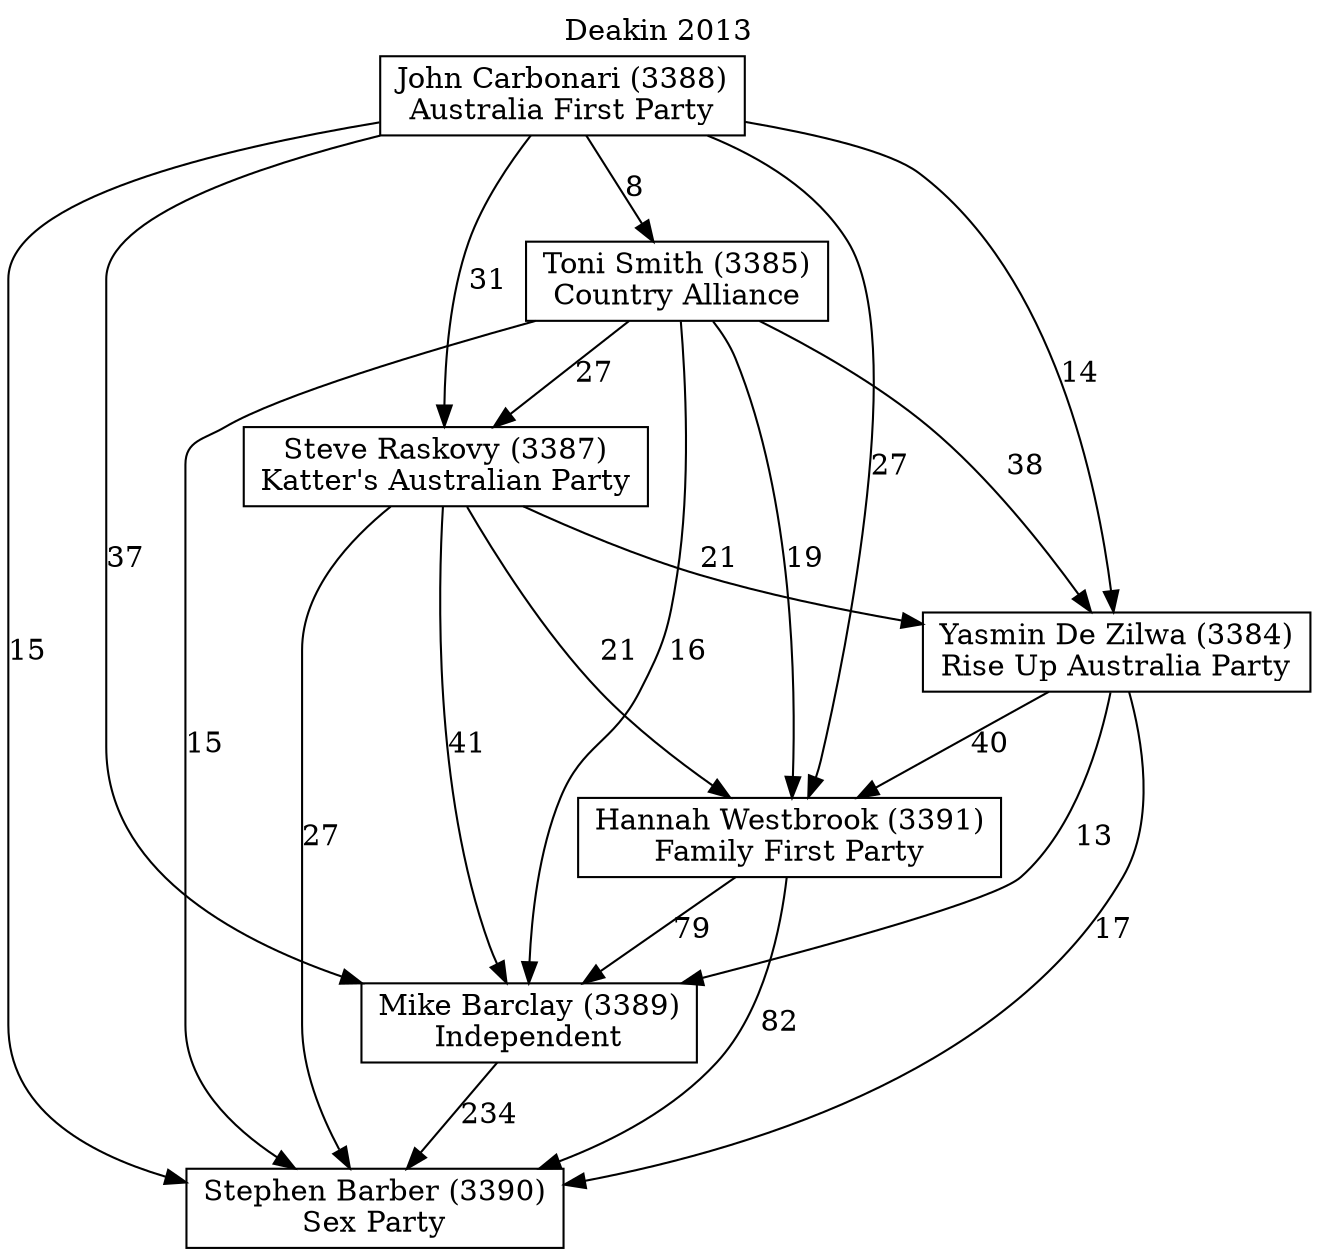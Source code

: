 // House preference flow
digraph "Stephen Barber (3390)_Deakin_2013" {
	graph [label="Deakin 2013" labelloc=t mclimit=10]
	node [shape=box]
	"Stephen Barber (3390)" [label="Stephen Barber (3390)
Sex Party"]
	"Mike Barclay (3389)" [label="Mike Barclay (3389)
Independent"]
	"Hannah Westbrook (3391)" [label="Hannah Westbrook (3391)
Family First Party"]
	"Yasmin De Zilwa (3384)" [label="Yasmin De Zilwa (3384)
Rise Up Australia Party"]
	"Steve Raskovy (3387)" [label="Steve Raskovy (3387)
Katter's Australian Party"]
	"Toni Smith (3385)" [label="Toni Smith (3385)
Country Alliance"]
	"John Carbonari (3388)" [label="John Carbonari (3388)
Australia First Party"]
	"Mike Barclay (3389)" -> "Stephen Barber (3390)" [label=234]
	"Hannah Westbrook (3391)" -> "Mike Barclay (3389)" [label=79]
	"Yasmin De Zilwa (3384)" -> "Hannah Westbrook (3391)" [label=40]
	"Steve Raskovy (3387)" -> "Yasmin De Zilwa (3384)" [label=21]
	"Toni Smith (3385)" -> "Steve Raskovy (3387)" [label=27]
	"John Carbonari (3388)" -> "Toni Smith (3385)" [label=8]
	"Hannah Westbrook (3391)" -> "Stephen Barber (3390)" [label=82]
	"Yasmin De Zilwa (3384)" -> "Stephen Barber (3390)" [label=17]
	"Steve Raskovy (3387)" -> "Stephen Barber (3390)" [label=27]
	"Toni Smith (3385)" -> "Stephen Barber (3390)" [label=15]
	"John Carbonari (3388)" -> "Stephen Barber (3390)" [label=15]
	"John Carbonari (3388)" -> "Steve Raskovy (3387)" [label=31]
	"Toni Smith (3385)" -> "Yasmin De Zilwa (3384)" [label=38]
	"John Carbonari (3388)" -> "Yasmin De Zilwa (3384)" [label=14]
	"Steve Raskovy (3387)" -> "Hannah Westbrook (3391)" [label=21]
	"Toni Smith (3385)" -> "Hannah Westbrook (3391)" [label=19]
	"John Carbonari (3388)" -> "Hannah Westbrook (3391)" [label=27]
	"Yasmin De Zilwa (3384)" -> "Mike Barclay (3389)" [label=13]
	"Steve Raskovy (3387)" -> "Mike Barclay (3389)" [label=41]
	"Toni Smith (3385)" -> "Mike Barclay (3389)" [label=16]
	"John Carbonari (3388)" -> "Mike Barclay (3389)" [label=37]
}
